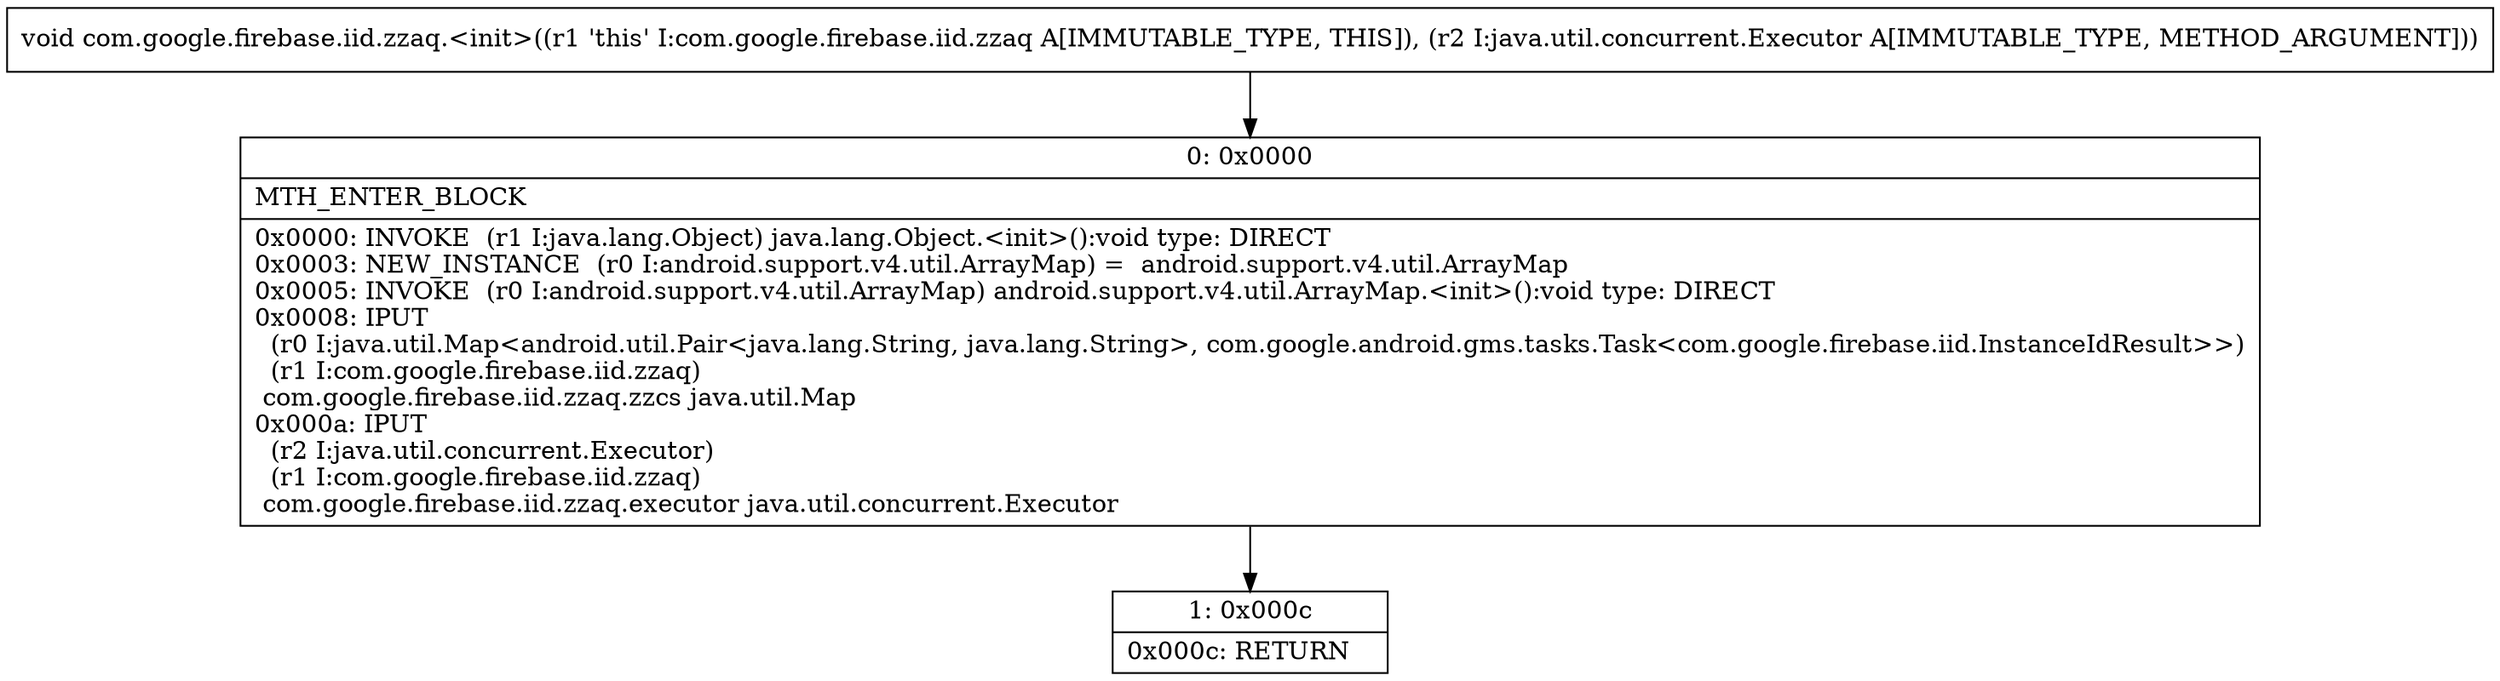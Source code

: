 digraph "CFG forcom.google.firebase.iid.zzaq.\<init\>(Ljava\/util\/concurrent\/Executor;)V" {
Node_0 [shape=record,label="{0\:\ 0x0000|MTH_ENTER_BLOCK\l|0x0000: INVOKE  (r1 I:java.lang.Object) java.lang.Object.\<init\>():void type: DIRECT \l0x0003: NEW_INSTANCE  (r0 I:android.support.v4.util.ArrayMap) =  android.support.v4.util.ArrayMap \l0x0005: INVOKE  (r0 I:android.support.v4.util.ArrayMap) android.support.v4.util.ArrayMap.\<init\>():void type: DIRECT \l0x0008: IPUT  \l  (r0 I:java.util.Map\<android.util.Pair\<java.lang.String, java.lang.String\>, com.google.android.gms.tasks.Task\<com.google.firebase.iid.InstanceIdResult\>\>)\l  (r1 I:com.google.firebase.iid.zzaq)\l com.google.firebase.iid.zzaq.zzcs java.util.Map \l0x000a: IPUT  \l  (r2 I:java.util.concurrent.Executor)\l  (r1 I:com.google.firebase.iid.zzaq)\l com.google.firebase.iid.zzaq.executor java.util.concurrent.Executor \l}"];
Node_1 [shape=record,label="{1\:\ 0x000c|0x000c: RETURN   \l}"];
MethodNode[shape=record,label="{void com.google.firebase.iid.zzaq.\<init\>((r1 'this' I:com.google.firebase.iid.zzaq A[IMMUTABLE_TYPE, THIS]), (r2 I:java.util.concurrent.Executor A[IMMUTABLE_TYPE, METHOD_ARGUMENT])) }"];
MethodNode -> Node_0;
Node_0 -> Node_1;
}

